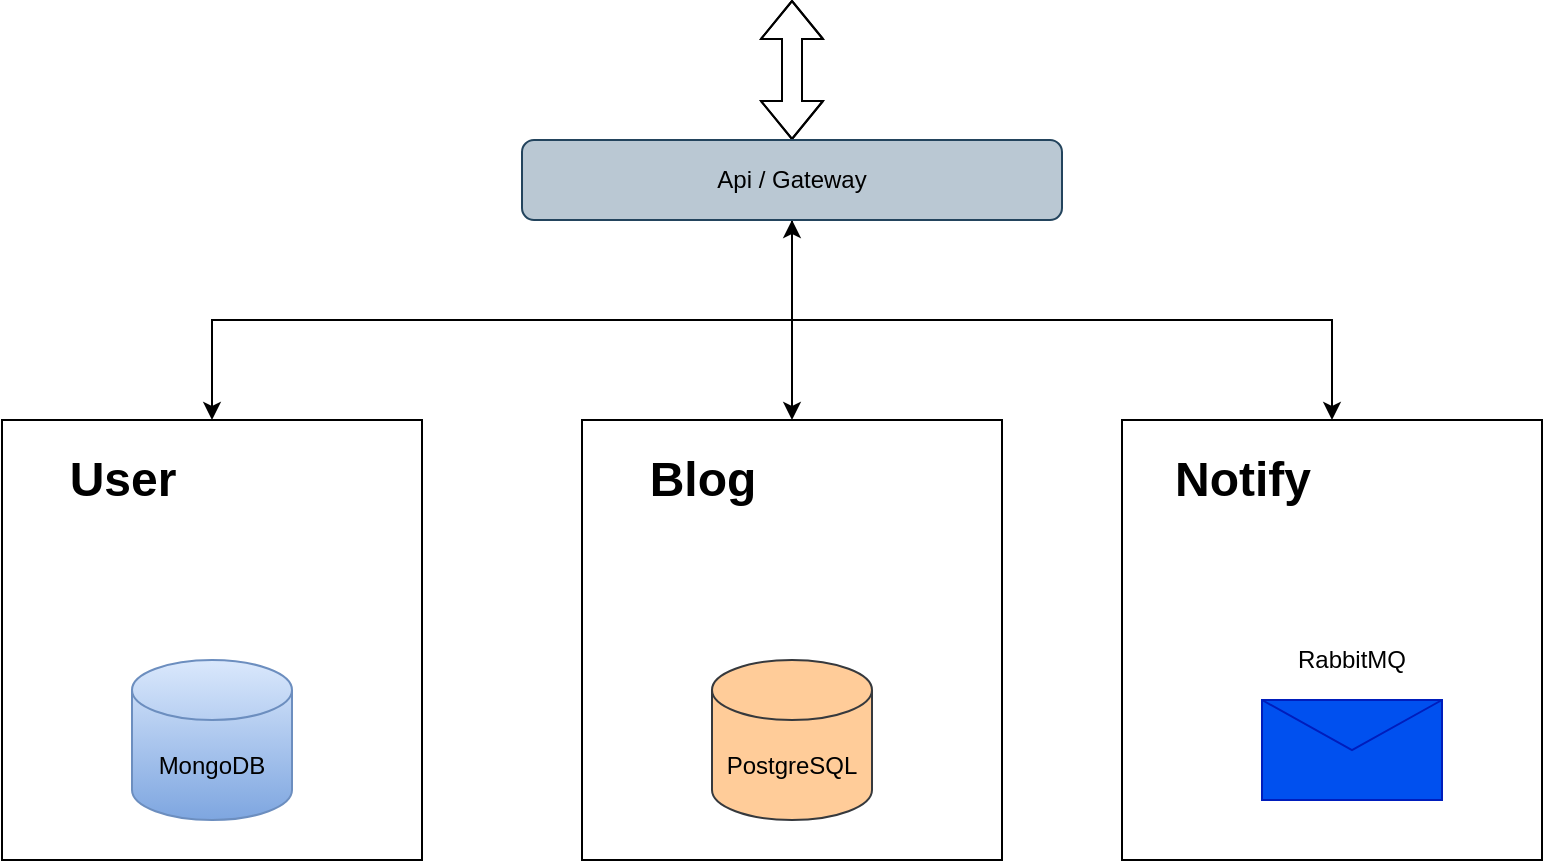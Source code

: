 <mxfile version="24.9.1">
  <diagram name="Страница — 1" id="x5CTgRz5mX1aD15onz8F">
    <mxGraphModel dx="1434" dy="767" grid="1" gridSize="10" guides="1" tooltips="1" connect="1" arrows="1" fold="1" page="1" pageScale="1" pageWidth="827" pageHeight="1169" math="0" shadow="0">
      <root>
        <mxCell id="0" />
        <mxCell id="1" parent="0" />
        <mxCell id="uMwf6pk0Zemo-Ssa_uVq-25" style="edgeStyle=orthogonalEdgeStyle;rounded=0;orthogonalLoop=1;jettySize=auto;html=1;exitX=0.5;exitY=1;exitDx=0;exitDy=0;entryX=0.5;entryY=0;entryDx=0;entryDy=0;startArrow=classic;startFill=1;" edge="1" parent="1" source="uMwf6pk0Zemo-Ssa_uVq-6" target="uMwf6pk0Zemo-Ssa_uVq-8">
          <mxGeometry relative="1" as="geometry" />
        </mxCell>
        <mxCell id="uMwf6pk0Zemo-Ssa_uVq-28" style="edgeStyle=orthogonalEdgeStyle;rounded=0;orthogonalLoop=1;jettySize=auto;html=1;exitX=0.5;exitY=1;exitDx=0;exitDy=0;entryX=0.5;entryY=0;entryDx=0;entryDy=0;" edge="1" parent="1" source="uMwf6pk0Zemo-Ssa_uVq-6" target="uMwf6pk0Zemo-Ssa_uVq-17">
          <mxGeometry relative="1" as="geometry" />
        </mxCell>
        <mxCell id="uMwf6pk0Zemo-Ssa_uVq-29" style="edgeStyle=orthogonalEdgeStyle;rounded=0;orthogonalLoop=1;jettySize=auto;html=1;exitX=0.5;exitY=1;exitDx=0;exitDy=0;" edge="1" parent="1" source="uMwf6pk0Zemo-Ssa_uVq-6" target="uMwf6pk0Zemo-Ssa_uVq-20">
          <mxGeometry relative="1" as="geometry" />
        </mxCell>
        <mxCell id="uMwf6pk0Zemo-Ssa_uVq-30" style="edgeStyle=orthogonalEdgeStyle;shape=flexArrow;rounded=0;orthogonalLoop=1;jettySize=auto;html=1;exitX=0.5;exitY=0;exitDx=0;exitDy=0;startArrow=block;" edge="1" parent="1" source="uMwf6pk0Zemo-Ssa_uVq-6">
          <mxGeometry relative="1" as="geometry">
            <mxPoint x="425" y="30" as="targetPoint" />
          </mxGeometry>
        </mxCell>
        <mxCell id="uMwf6pk0Zemo-Ssa_uVq-6" value="Api / Gateway" style="rounded=1;whiteSpace=wrap;html=1;fillColor=#bac8d3;strokeColor=#23445d;" vertex="1" parent="1">
          <mxGeometry x="290" y="100" width="270" height="40" as="geometry" />
        </mxCell>
        <mxCell id="uMwf6pk0Zemo-Ssa_uVq-8" value="" style="rounded=0;whiteSpace=wrap;html=1;" vertex="1" parent="1">
          <mxGeometry x="30" y="240" width="210" height="220" as="geometry" />
        </mxCell>
        <mxCell id="uMwf6pk0Zemo-Ssa_uVq-9" value="MongoDB" style="shape=cylinder3;whiteSpace=wrap;html=1;boundedLbl=1;backgroundOutline=1;size=15;fillColor=#dae8fc;gradientColor=#7ea6e0;strokeColor=#6c8ebf;" vertex="1" parent="1">
          <mxGeometry x="95" y="360" width="80" height="80" as="geometry" />
        </mxCell>
        <mxCell id="uMwf6pk0Zemo-Ssa_uVq-16" value="User" style="text;strokeColor=none;fillColor=none;html=1;fontSize=24;fontStyle=1;verticalAlign=middle;align=center;" vertex="1" parent="1">
          <mxGeometry x="40" y="250" width="100" height="40" as="geometry" />
        </mxCell>
        <mxCell id="uMwf6pk0Zemo-Ssa_uVq-17" value="" style="rounded=0;whiteSpace=wrap;html=1;" vertex="1" parent="1">
          <mxGeometry x="320" y="240" width="210" height="220" as="geometry" />
        </mxCell>
        <mxCell id="uMwf6pk0Zemo-Ssa_uVq-18" value="Blog" style="text;strokeColor=none;fillColor=none;html=1;fontSize=24;fontStyle=1;verticalAlign=middle;align=center;" vertex="1" parent="1">
          <mxGeometry x="330" y="250" width="100" height="40" as="geometry" />
        </mxCell>
        <mxCell id="uMwf6pk0Zemo-Ssa_uVq-19" value="PostgreSQL" style="shape=cylinder3;whiteSpace=wrap;html=1;boundedLbl=1;backgroundOutline=1;size=15;fillColor=#ffcc99;strokeColor=#36393d;" vertex="1" parent="1">
          <mxGeometry x="385" y="360" width="80" height="80" as="geometry" />
        </mxCell>
        <mxCell id="uMwf6pk0Zemo-Ssa_uVq-20" value="" style="rounded=0;whiteSpace=wrap;html=1;" vertex="1" parent="1">
          <mxGeometry x="590" y="240" width="210" height="220" as="geometry" />
        </mxCell>
        <mxCell id="uMwf6pk0Zemo-Ssa_uVq-21" value="Notify" style="text;strokeColor=none;fillColor=none;html=1;fontSize=24;fontStyle=1;verticalAlign=middle;align=center;" vertex="1" parent="1">
          <mxGeometry x="600" y="250" width="100" height="40" as="geometry" />
        </mxCell>
        <mxCell id="uMwf6pk0Zemo-Ssa_uVq-22" value="" style="shape=message;html=1;html=1;outlineConnect=0;labelPosition=center;verticalLabelPosition=bottom;align=center;verticalAlign=top;fillColor=#0050ef;fontColor=#ffffff;strokeColor=#001DBC;" vertex="1" parent="1">
          <mxGeometry x="660" y="380" width="90" height="50" as="geometry" />
        </mxCell>
        <UserObject label="RabbitMQ" placeholders="1" name="Variable" id="uMwf6pk0Zemo-Ssa_uVq-24">
          <mxCell style="text;html=1;strokeColor=none;fillColor=none;align=center;verticalAlign=middle;whiteSpace=wrap;overflow=hidden;" vertex="1" parent="1">
            <mxGeometry x="665" y="350" width="80" height="20" as="geometry" />
          </mxCell>
        </UserObject>
      </root>
    </mxGraphModel>
  </diagram>
</mxfile>

